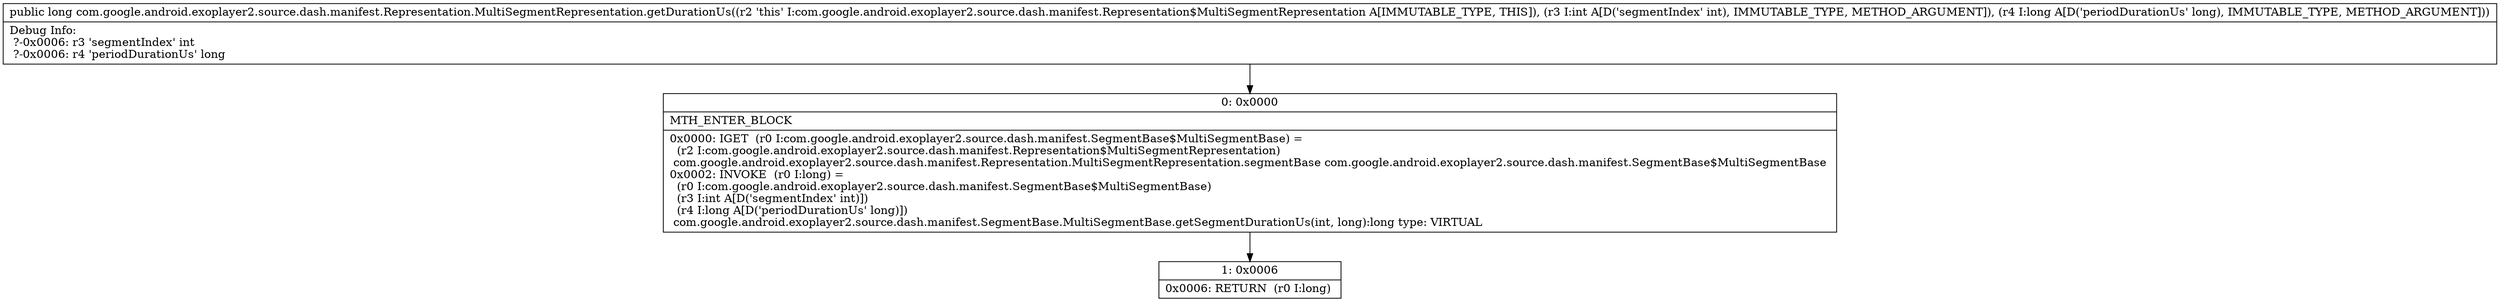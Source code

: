 digraph "CFG forcom.google.android.exoplayer2.source.dash.manifest.Representation.MultiSegmentRepresentation.getDurationUs(IJ)J" {
Node_0 [shape=record,label="{0\:\ 0x0000|MTH_ENTER_BLOCK\l|0x0000: IGET  (r0 I:com.google.android.exoplayer2.source.dash.manifest.SegmentBase$MultiSegmentBase) = \l  (r2 I:com.google.android.exoplayer2.source.dash.manifest.Representation$MultiSegmentRepresentation)\l com.google.android.exoplayer2.source.dash.manifest.Representation.MultiSegmentRepresentation.segmentBase com.google.android.exoplayer2.source.dash.manifest.SegmentBase$MultiSegmentBase \l0x0002: INVOKE  (r0 I:long) = \l  (r0 I:com.google.android.exoplayer2.source.dash.manifest.SegmentBase$MultiSegmentBase)\l  (r3 I:int A[D('segmentIndex' int)])\l  (r4 I:long A[D('periodDurationUs' long)])\l com.google.android.exoplayer2.source.dash.manifest.SegmentBase.MultiSegmentBase.getSegmentDurationUs(int, long):long type: VIRTUAL \l}"];
Node_1 [shape=record,label="{1\:\ 0x0006|0x0006: RETURN  (r0 I:long) \l}"];
MethodNode[shape=record,label="{public long com.google.android.exoplayer2.source.dash.manifest.Representation.MultiSegmentRepresentation.getDurationUs((r2 'this' I:com.google.android.exoplayer2.source.dash.manifest.Representation$MultiSegmentRepresentation A[IMMUTABLE_TYPE, THIS]), (r3 I:int A[D('segmentIndex' int), IMMUTABLE_TYPE, METHOD_ARGUMENT]), (r4 I:long A[D('periodDurationUs' long), IMMUTABLE_TYPE, METHOD_ARGUMENT]))  | Debug Info:\l  ?\-0x0006: r3 'segmentIndex' int\l  ?\-0x0006: r4 'periodDurationUs' long\l}"];
MethodNode -> Node_0;
Node_0 -> Node_1;
}

